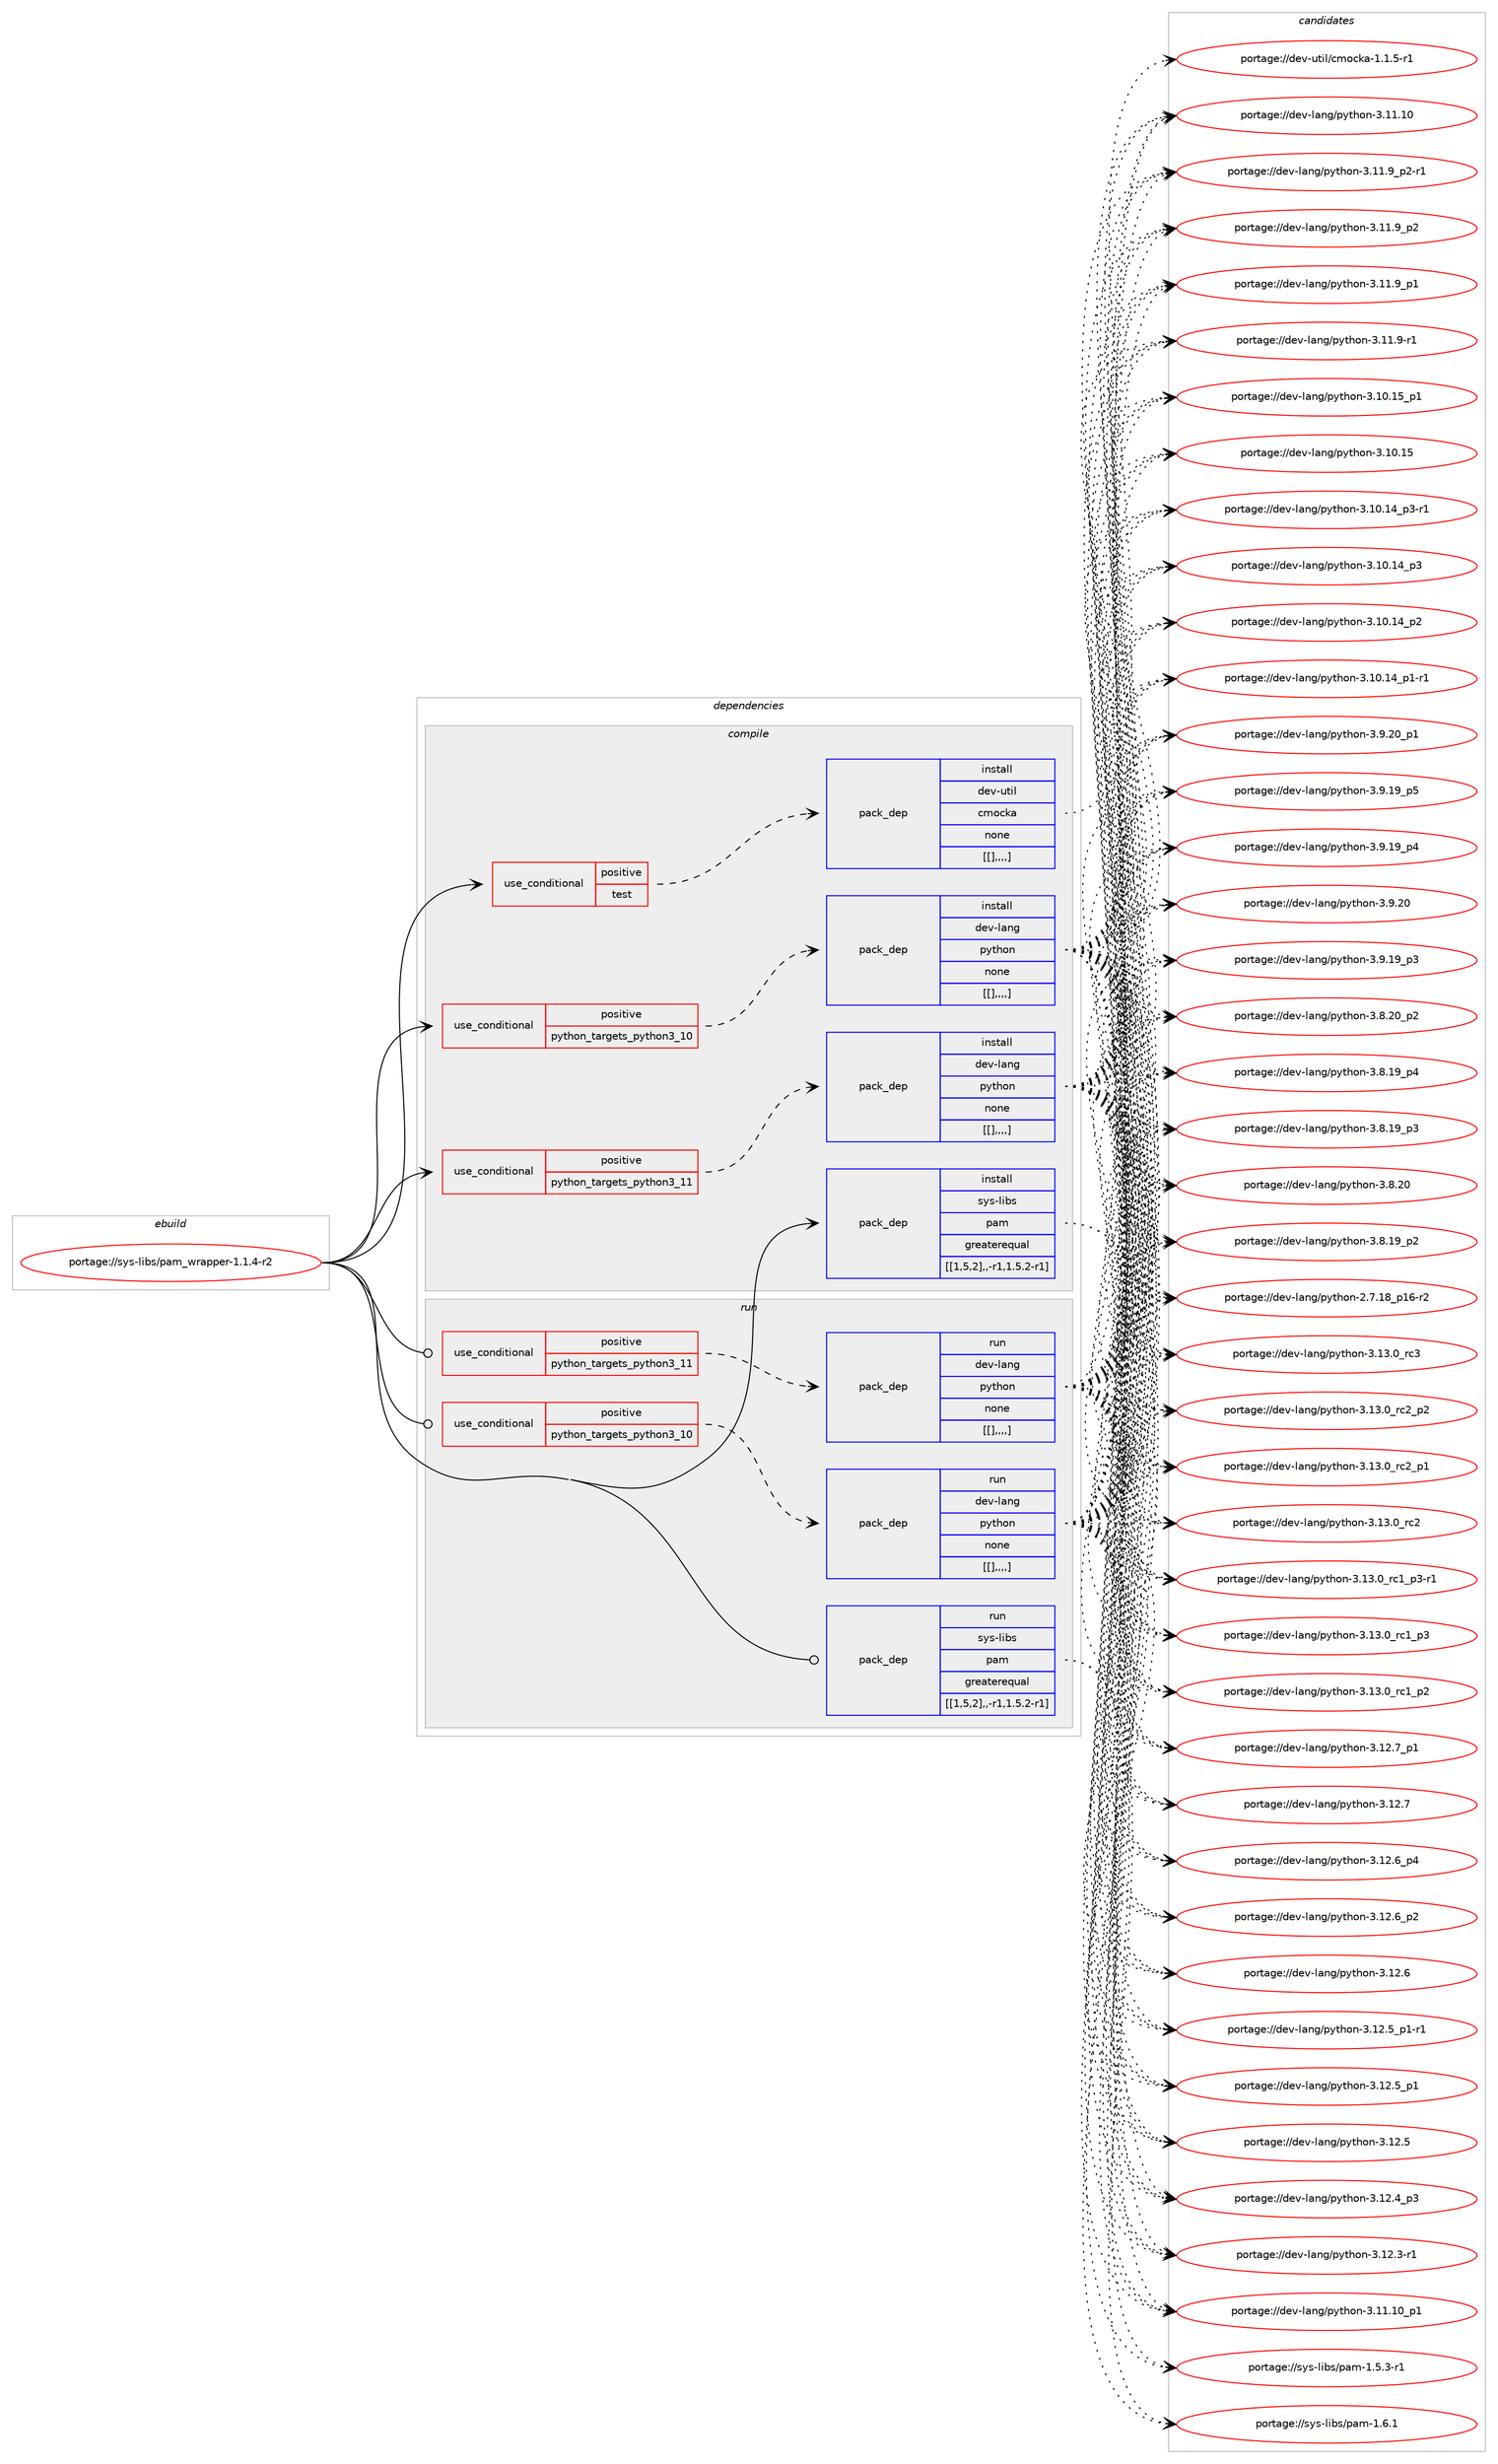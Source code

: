 digraph prolog {

# *************
# Graph options
# *************

newrank=true;
concentrate=true;
compound=true;
graph [rankdir=LR,fontname=Helvetica,fontsize=10,ranksep=1.5];#, ranksep=2.5, nodesep=0.2];
edge  [arrowhead=vee];
node  [fontname=Helvetica,fontsize=10];

# **********
# The ebuild
# **********

subgraph cluster_leftcol {
color=gray;
label=<<i>ebuild</i>>;
id [label="portage://sys-libs/pam_wrapper-1.1.4-r2", color=red, width=4, href="../sys-libs/pam_wrapper-1.1.4-r2.svg"];
}

# ****************
# The dependencies
# ****************

subgraph cluster_midcol {
color=gray;
label=<<i>dependencies</i>>;
subgraph cluster_compile {
fillcolor="#eeeeee";
style=filled;
label=<<i>compile</i>>;
subgraph cond4246 {
dependency12158 [label=<<TABLE BORDER="0" CELLBORDER="1" CELLSPACING="0" CELLPADDING="4"><TR><TD ROWSPAN="3" CELLPADDING="10">use_conditional</TD></TR><TR><TD>positive</TD></TR><TR><TD>python_targets_python3_10</TD></TR></TABLE>>, shape=none, color=red];
subgraph pack7875 {
dependency12159 [label=<<TABLE BORDER="0" CELLBORDER="1" CELLSPACING="0" CELLPADDING="4" WIDTH="220"><TR><TD ROWSPAN="6" CELLPADDING="30">pack_dep</TD></TR><TR><TD WIDTH="110">install</TD></TR><TR><TD>dev-lang</TD></TR><TR><TD>python</TD></TR><TR><TD>none</TD></TR><TR><TD>[[],,,,]</TD></TR></TABLE>>, shape=none, color=blue];
}
dependency12158:e -> dependency12159:w [weight=20,style="dashed",arrowhead="vee"];
}
id:e -> dependency12158:w [weight=20,style="solid",arrowhead="vee"];
subgraph cond4247 {
dependency12160 [label=<<TABLE BORDER="0" CELLBORDER="1" CELLSPACING="0" CELLPADDING="4"><TR><TD ROWSPAN="3" CELLPADDING="10">use_conditional</TD></TR><TR><TD>positive</TD></TR><TR><TD>python_targets_python3_11</TD></TR></TABLE>>, shape=none, color=red];
subgraph pack7876 {
dependency12161 [label=<<TABLE BORDER="0" CELLBORDER="1" CELLSPACING="0" CELLPADDING="4" WIDTH="220"><TR><TD ROWSPAN="6" CELLPADDING="30">pack_dep</TD></TR><TR><TD WIDTH="110">install</TD></TR><TR><TD>dev-lang</TD></TR><TR><TD>python</TD></TR><TR><TD>none</TD></TR><TR><TD>[[],,,,]</TD></TR></TABLE>>, shape=none, color=blue];
}
dependency12160:e -> dependency12161:w [weight=20,style="dashed",arrowhead="vee"];
}
id:e -> dependency12160:w [weight=20,style="solid",arrowhead="vee"];
subgraph cond4248 {
dependency12162 [label=<<TABLE BORDER="0" CELLBORDER="1" CELLSPACING="0" CELLPADDING="4"><TR><TD ROWSPAN="3" CELLPADDING="10">use_conditional</TD></TR><TR><TD>positive</TD></TR><TR><TD>test</TD></TR></TABLE>>, shape=none, color=red];
subgraph pack7877 {
dependency12163 [label=<<TABLE BORDER="0" CELLBORDER="1" CELLSPACING="0" CELLPADDING="4" WIDTH="220"><TR><TD ROWSPAN="6" CELLPADDING="30">pack_dep</TD></TR><TR><TD WIDTH="110">install</TD></TR><TR><TD>dev-util</TD></TR><TR><TD>cmocka</TD></TR><TR><TD>none</TD></TR><TR><TD>[[],,,,]</TD></TR></TABLE>>, shape=none, color=blue];
}
dependency12162:e -> dependency12163:w [weight=20,style="dashed",arrowhead="vee"];
}
id:e -> dependency12162:w [weight=20,style="solid",arrowhead="vee"];
subgraph pack7878 {
dependency12164 [label=<<TABLE BORDER="0" CELLBORDER="1" CELLSPACING="0" CELLPADDING="4" WIDTH="220"><TR><TD ROWSPAN="6" CELLPADDING="30">pack_dep</TD></TR><TR><TD WIDTH="110">install</TD></TR><TR><TD>sys-libs</TD></TR><TR><TD>pam</TD></TR><TR><TD>greaterequal</TD></TR><TR><TD>[[1,5,2],,-r1,1.5.2-r1]</TD></TR></TABLE>>, shape=none, color=blue];
}
id:e -> dependency12164:w [weight=20,style="solid",arrowhead="vee"];
}
subgraph cluster_compileandrun {
fillcolor="#eeeeee";
style=filled;
label=<<i>compile and run</i>>;
}
subgraph cluster_run {
fillcolor="#eeeeee";
style=filled;
label=<<i>run</i>>;
subgraph cond4249 {
dependency12165 [label=<<TABLE BORDER="0" CELLBORDER="1" CELLSPACING="0" CELLPADDING="4"><TR><TD ROWSPAN="3" CELLPADDING="10">use_conditional</TD></TR><TR><TD>positive</TD></TR><TR><TD>python_targets_python3_10</TD></TR></TABLE>>, shape=none, color=red];
subgraph pack7879 {
dependency12166 [label=<<TABLE BORDER="0" CELLBORDER="1" CELLSPACING="0" CELLPADDING="4" WIDTH="220"><TR><TD ROWSPAN="6" CELLPADDING="30">pack_dep</TD></TR><TR><TD WIDTH="110">run</TD></TR><TR><TD>dev-lang</TD></TR><TR><TD>python</TD></TR><TR><TD>none</TD></TR><TR><TD>[[],,,,]</TD></TR></TABLE>>, shape=none, color=blue];
}
dependency12165:e -> dependency12166:w [weight=20,style="dashed",arrowhead="vee"];
}
id:e -> dependency12165:w [weight=20,style="solid",arrowhead="odot"];
subgraph cond4250 {
dependency12167 [label=<<TABLE BORDER="0" CELLBORDER="1" CELLSPACING="0" CELLPADDING="4"><TR><TD ROWSPAN="3" CELLPADDING="10">use_conditional</TD></TR><TR><TD>positive</TD></TR><TR><TD>python_targets_python3_11</TD></TR></TABLE>>, shape=none, color=red];
subgraph pack7880 {
dependency12168 [label=<<TABLE BORDER="0" CELLBORDER="1" CELLSPACING="0" CELLPADDING="4" WIDTH="220"><TR><TD ROWSPAN="6" CELLPADDING="30">pack_dep</TD></TR><TR><TD WIDTH="110">run</TD></TR><TR><TD>dev-lang</TD></TR><TR><TD>python</TD></TR><TR><TD>none</TD></TR><TR><TD>[[],,,,]</TD></TR></TABLE>>, shape=none, color=blue];
}
dependency12167:e -> dependency12168:w [weight=20,style="dashed",arrowhead="vee"];
}
id:e -> dependency12167:w [weight=20,style="solid",arrowhead="odot"];
subgraph pack7881 {
dependency12169 [label=<<TABLE BORDER="0" CELLBORDER="1" CELLSPACING="0" CELLPADDING="4" WIDTH="220"><TR><TD ROWSPAN="6" CELLPADDING="30">pack_dep</TD></TR><TR><TD WIDTH="110">run</TD></TR><TR><TD>sys-libs</TD></TR><TR><TD>pam</TD></TR><TR><TD>greaterequal</TD></TR><TR><TD>[[1,5,2],,-r1,1.5.2-r1]</TD></TR></TABLE>>, shape=none, color=blue];
}
id:e -> dependency12169:w [weight=20,style="solid",arrowhead="odot"];
}
}

# **************
# The candidates
# **************

subgraph cluster_choices {
rank=same;
color=gray;
label=<<i>candidates</i>>;

subgraph choice7875 {
color=black;
nodesep=1;
choice10010111845108971101034711212111610411111045514649514648951149951 [label="portage://dev-lang/python-3.13.0_rc3", color=red, width=4,href="../dev-lang/python-3.13.0_rc3.svg"];
choice100101118451089711010347112121116104111110455146495146489511499509511250 [label="portage://dev-lang/python-3.13.0_rc2_p2", color=red, width=4,href="../dev-lang/python-3.13.0_rc2_p2.svg"];
choice100101118451089711010347112121116104111110455146495146489511499509511249 [label="portage://dev-lang/python-3.13.0_rc2_p1", color=red, width=4,href="../dev-lang/python-3.13.0_rc2_p1.svg"];
choice10010111845108971101034711212111610411111045514649514648951149950 [label="portage://dev-lang/python-3.13.0_rc2", color=red, width=4,href="../dev-lang/python-3.13.0_rc2.svg"];
choice1001011184510897110103471121211161041111104551464951464895114994995112514511449 [label="portage://dev-lang/python-3.13.0_rc1_p3-r1", color=red, width=4,href="../dev-lang/python-3.13.0_rc1_p3-r1.svg"];
choice100101118451089711010347112121116104111110455146495146489511499499511251 [label="portage://dev-lang/python-3.13.0_rc1_p3", color=red, width=4,href="../dev-lang/python-3.13.0_rc1_p3.svg"];
choice100101118451089711010347112121116104111110455146495146489511499499511250 [label="portage://dev-lang/python-3.13.0_rc1_p2", color=red, width=4,href="../dev-lang/python-3.13.0_rc1_p2.svg"];
choice100101118451089711010347112121116104111110455146495046559511249 [label="portage://dev-lang/python-3.12.7_p1", color=red, width=4,href="../dev-lang/python-3.12.7_p1.svg"];
choice10010111845108971101034711212111610411111045514649504655 [label="portage://dev-lang/python-3.12.7", color=red, width=4,href="../dev-lang/python-3.12.7.svg"];
choice100101118451089711010347112121116104111110455146495046549511252 [label="portage://dev-lang/python-3.12.6_p4", color=red, width=4,href="../dev-lang/python-3.12.6_p4.svg"];
choice100101118451089711010347112121116104111110455146495046549511250 [label="portage://dev-lang/python-3.12.6_p2", color=red, width=4,href="../dev-lang/python-3.12.6_p2.svg"];
choice10010111845108971101034711212111610411111045514649504654 [label="portage://dev-lang/python-3.12.6", color=red, width=4,href="../dev-lang/python-3.12.6.svg"];
choice1001011184510897110103471121211161041111104551464950465395112494511449 [label="portage://dev-lang/python-3.12.5_p1-r1", color=red, width=4,href="../dev-lang/python-3.12.5_p1-r1.svg"];
choice100101118451089711010347112121116104111110455146495046539511249 [label="portage://dev-lang/python-3.12.5_p1", color=red, width=4,href="../dev-lang/python-3.12.5_p1.svg"];
choice10010111845108971101034711212111610411111045514649504653 [label="portage://dev-lang/python-3.12.5", color=red, width=4,href="../dev-lang/python-3.12.5.svg"];
choice100101118451089711010347112121116104111110455146495046529511251 [label="portage://dev-lang/python-3.12.4_p3", color=red, width=4,href="../dev-lang/python-3.12.4_p3.svg"];
choice100101118451089711010347112121116104111110455146495046514511449 [label="portage://dev-lang/python-3.12.3-r1", color=red, width=4,href="../dev-lang/python-3.12.3-r1.svg"];
choice10010111845108971101034711212111610411111045514649494649489511249 [label="portage://dev-lang/python-3.11.10_p1", color=red, width=4,href="../dev-lang/python-3.11.10_p1.svg"];
choice1001011184510897110103471121211161041111104551464949464948 [label="portage://dev-lang/python-3.11.10", color=red, width=4,href="../dev-lang/python-3.11.10.svg"];
choice1001011184510897110103471121211161041111104551464949465795112504511449 [label="portage://dev-lang/python-3.11.9_p2-r1", color=red, width=4,href="../dev-lang/python-3.11.9_p2-r1.svg"];
choice100101118451089711010347112121116104111110455146494946579511250 [label="portage://dev-lang/python-3.11.9_p2", color=red, width=4,href="../dev-lang/python-3.11.9_p2.svg"];
choice100101118451089711010347112121116104111110455146494946579511249 [label="portage://dev-lang/python-3.11.9_p1", color=red, width=4,href="../dev-lang/python-3.11.9_p1.svg"];
choice100101118451089711010347112121116104111110455146494946574511449 [label="portage://dev-lang/python-3.11.9-r1", color=red, width=4,href="../dev-lang/python-3.11.9-r1.svg"];
choice10010111845108971101034711212111610411111045514649484649539511249 [label="portage://dev-lang/python-3.10.15_p1", color=red, width=4,href="../dev-lang/python-3.10.15_p1.svg"];
choice1001011184510897110103471121211161041111104551464948464953 [label="portage://dev-lang/python-3.10.15", color=red, width=4,href="../dev-lang/python-3.10.15.svg"];
choice100101118451089711010347112121116104111110455146494846495295112514511449 [label="portage://dev-lang/python-3.10.14_p3-r1", color=red, width=4,href="../dev-lang/python-3.10.14_p3-r1.svg"];
choice10010111845108971101034711212111610411111045514649484649529511251 [label="portage://dev-lang/python-3.10.14_p3", color=red, width=4,href="../dev-lang/python-3.10.14_p3.svg"];
choice10010111845108971101034711212111610411111045514649484649529511250 [label="portage://dev-lang/python-3.10.14_p2", color=red, width=4,href="../dev-lang/python-3.10.14_p2.svg"];
choice100101118451089711010347112121116104111110455146494846495295112494511449 [label="portage://dev-lang/python-3.10.14_p1-r1", color=red, width=4,href="../dev-lang/python-3.10.14_p1-r1.svg"];
choice100101118451089711010347112121116104111110455146574650489511249 [label="portage://dev-lang/python-3.9.20_p1", color=red, width=4,href="../dev-lang/python-3.9.20_p1.svg"];
choice10010111845108971101034711212111610411111045514657465048 [label="portage://dev-lang/python-3.9.20", color=red, width=4,href="../dev-lang/python-3.9.20.svg"];
choice100101118451089711010347112121116104111110455146574649579511253 [label="portage://dev-lang/python-3.9.19_p5", color=red, width=4,href="../dev-lang/python-3.9.19_p5.svg"];
choice100101118451089711010347112121116104111110455146574649579511252 [label="portage://dev-lang/python-3.9.19_p4", color=red, width=4,href="../dev-lang/python-3.9.19_p4.svg"];
choice100101118451089711010347112121116104111110455146574649579511251 [label="portage://dev-lang/python-3.9.19_p3", color=red, width=4,href="../dev-lang/python-3.9.19_p3.svg"];
choice100101118451089711010347112121116104111110455146564650489511250 [label="portage://dev-lang/python-3.8.20_p2", color=red, width=4,href="../dev-lang/python-3.8.20_p2.svg"];
choice10010111845108971101034711212111610411111045514656465048 [label="portage://dev-lang/python-3.8.20", color=red, width=4,href="../dev-lang/python-3.8.20.svg"];
choice100101118451089711010347112121116104111110455146564649579511252 [label="portage://dev-lang/python-3.8.19_p4", color=red, width=4,href="../dev-lang/python-3.8.19_p4.svg"];
choice100101118451089711010347112121116104111110455146564649579511251 [label="portage://dev-lang/python-3.8.19_p3", color=red, width=4,href="../dev-lang/python-3.8.19_p3.svg"];
choice100101118451089711010347112121116104111110455146564649579511250 [label="portage://dev-lang/python-3.8.19_p2", color=red, width=4,href="../dev-lang/python-3.8.19_p2.svg"];
choice100101118451089711010347112121116104111110455046554649569511249544511450 [label="portage://dev-lang/python-2.7.18_p16-r2", color=red, width=4,href="../dev-lang/python-2.7.18_p16-r2.svg"];
dependency12159:e -> choice10010111845108971101034711212111610411111045514649514648951149951:w [style=dotted,weight="100"];
dependency12159:e -> choice100101118451089711010347112121116104111110455146495146489511499509511250:w [style=dotted,weight="100"];
dependency12159:e -> choice100101118451089711010347112121116104111110455146495146489511499509511249:w [style=dotted,weight="100"];
dependency12159:e -> choice10010111845108971101034711212111610411111045514649514648951149950:w [style=dotted,weight="100"];
dependency12159:e -> choice1001011184510897110103471121211161041111104551464951464895114994995112514511449:w [style=dotted,weight="100"];
dependency12159:e -> choice100101118451089711010347112121116104111110455146495146489511499499511251:w [style=dotted,weight="100"];
dependency12159:e -> choice100101118451089711010347112121116104111110455146495146489511499499511250:w [style=dotted,weight="100"];
dependency12159:e -> choice100101118451089711010347112121116104111110455146495046559511249:w [style=dotted,weight="100"];
dependency12159:e -> choice10010111845108971101034711212111610411111045514649504655:w [style=dotted,weight="100"];
dependency12159:e -> choice100101118451089711010347112121116104111110455146495046549511252:w [style=dotted,weight="100"];
dependency12159:e -> choice100101118451089711010347112121116104111110455146495046549511250:w [style=dotted,weight="100"];
dependency12159:e -> choice10010111845108971101034711212111610411111045514649504654:w [style=dotted,weight="100"];
dependency12159:e -> choice1001011184510897110103471121211161041111104551464950465395112494511449:w [style=dotted,weight="100"];
dependency12159:e -> choice100101118451089711010347112121116104111110455146495046539511249:w [style=dotted,weight="100"];
dependency12159:e -> choice10010111845108971101034711212111610411111045514649504653:w [style=dotted,weight="100"];
dependency12159:e -> choice100101118451089711010347112121116104111110455146495046529511251:w [style=dotted,weight="100"];
dependency12159:e -> choice100101118451089711010347112121116104111110455146495046514511449:w [style=dotted,weight="100"];
dependency12159:e -> choice10010111845108971101034711212111610411111045514649494649489511249:w [style=dotted,weight="100"];
dependency12159:e -> choice1001011184510897110103471121211161041111104551464949464948:w [style=dotted,weight="100"];
dependency12159:e -> choice1001011184510897110103471121211161041111104551464949465795112504511449:w [style=dotted,weight="100"];
dependency12159:e -> choice100101118451089711010347112121116104111110455146494946579511250:w [style=dotted,weight="100"];
dependency12159:e -> choice100101118451089711010347112121116104111110455146494946579511249:w [style=dotted,weight="100"];
dependency12159:e -> choice100101118451089711010347112121116104111110455146494946574511449:w [style=dotted,weight="100"];
dependency12159:e -> choice10010111845108971101034711212111610411111045514649484649539511249:w [style=dotted,weight="100"];
dependency12159:e -> choice1001011184510897110103471121211161041111104551464948464953:w [style=dotted,weight="100"];
dependency12159:e -> choice100101118451089711010347112121116104111110455146494846495295112514511449:w [style=dotted,weight="100"];
dependency12159:e -> choice10010111845108971101034711212111610411111045514649484649529511251:w [style=dotted,weight="100"];
dependency12159:e -> choice10010111845108971101034711212111610411111045514649484649529511250:w [style=dotted,weight="100"];
dependency12159:e -> choice100101118451089711010347112121116104111110455146494846495295112494511449:w [style=dotted,weight="100"];
dependency12159:e -> choice100101118451089711010347112121116104111110455146574650489511249:w [style=dotted,weight="100"];
dependency12159:e -> choice10010111845108971101034711212111610411111045514657465048:w [style=dotted,weight="100"];
dependency12159:e -> choice100101118451089711010347112121116104111110455146574649579511253:w [style=dotted,weight="100"];
dependency12159:e -> choice100101118451089711010347112121116104111110455146574649579511252:w [style=dotted,weight="100"];
dependency12159:e -> choice100101118451089711010347112121116104111110455146574649579511251:w [style=dotted,weight="100"];
dependency12159:e -> choice100101118451089711010347112121116104111110455146564650489511250:w [style=dotted,weight="100"];
dependency12159:e -> choice10010111845108971101034711212111610411111045514656465048:w [style=dotted,weight="100"];
dependency12159:e -> choice100101118451089711010347112121116104111110455146564649579511252:w [style=dotted,weight="100"];
dependency12159:e -> choice100101118451089711010347112121116104111110455146564649579511251:w [style=dotted,weight="100"];
dependency12159:e -> choice100101118451089711010347112121116104111110455146564649579511250:w [style=dotted,weight="100"];
dependency12159:e -> choice100101118451089711010347112121116104111110455046554649569511249544511450:w [style=dotted,weight="100"];
}
subgraph choice7876 {
color=black;
nodesep=1;
choice10010111845108971101034711212111610411111045514649514648951149951 [label="portage://dev-lang/python-3.13.0_rc3", color=red, width=4,href="../dev-lang/python-3.13.0_rc3.svg"];
choice100101118451089711010347112121116104111110455146495146489511499509511250 [label="portage://dev-lang/python-3.13.0_rc2_p2", color=red, width=4,href="../dev-lang/python-3.13.0_rc2_p2.svg"];
choice100101118451089711010347112121116104111110455146495146489511499509511249 [label="portage://dev-lang/python-3.13.0_rc2_p1", color=red, width=4,href="../dev-lang/python-3.13.0_rc2_p1.svg"];
choice10010111845108971101034711212111610411111045514649514648951149950 [label="portage://dev-lang/python-3.13.0_rc2", color=red, width=4,href="../dev-lang/python-3.13.0_rc2.svg"];
choice1001011184510897110103471121211161041111104551464951464895114994995112514511449 [label="portage://dev-lang/python-3.13.0_rc1_p3-r1", color=red, width=4,href="../dev-lang/python-3.13.0_rc1_p3-r1.svg"];
choice100101118451089711010347112121116104111110455146495146489511499499511251 [label="portage://dev-lang/python-3.13.0_rc1_p3", color=red, width=4,href="../dev-lang/python-3.13.0_rc1_p3.svg"];
choice100101118451089711010347112121116104111110455146495146489511499499511250 [label="portage://dev-lang/python-3.13.0_rc1_p2", color=red, width=4,href="../dev-lang/python-3.13.0_rc1_p2.svg"];
choice100101118451089711010347112121116104111110455146495046559511249 [label="portage://dev-lang/python-3.12.7_p1", color=red, width=4,href="../dev-lang/python-3.12.7_p1.svg"];
choice10010111845108971101034711212111610411111045514649504655 [label="portage://dev-lang/python-3.12.7", color=red, width=4,href="../dev-lang/python-3.12.7.svg"];
choice100101118451089711010347112121116104111110455146495046549511252 [label="portage://dev-lang/python-3.12.6_p4", color=red, width=4,href="../dev-lang/python-3.12.6_p4.svg"];
choice100101118451089711010347112121116104111110455146495046549511250 [label="portage://dev-lang/python-3.12.6_p2", color=red, width=4,href="../dev-lang/python-3.12.6_p2.svg"];
choice10010111845108971101034711212111610411111045514649504654 [label="portage://dev-lang/python-3.12.6", color=red, width=4,href="../dev-lang/python-3.12.6.svg"];
choice1001011184510897110103471121211161041111104551464950465395112494511449 [label="portage://dev-lang/python-3.12.5_p1-r1", color=red, width=4,href="../dev-lang/python-3.12.5_p1-r1.svg"];
choice100101118451089711010347112121116104111110455146495046539511249 [label="portage://dev-lang/python-3.12.5_p1", color=red, width=4,href="../dev-lang/python-3.12.5_p1.svg"];
choice10010111845108971101034711212111610411111045514649504653 [label="portage://dev-lang/python-3.12.5", color=red, width=4,href="../dev-lang/python-3.12.5.svg"];
choice100101118451089711010347112121116104111110455146495046529511251 [label="portage://dev-lang/python-3.12.4_p3", color=red, width=4,href="../dev-lang/python-3.12.4_p3.svg"];
choice100101118451089711010347112121116104111110455146495046514511449 [label="portage://dev-lang/python-3.12.3-r1", color=red, width=4,href="../dev-lang/python-3.12.3-r1.svg"];
choice10010111845108971101034711212111610411111045514649494649489511249 [label="portage://dev-lang/python-3.11.10_p1", color=red, width=4,href="../dev-lang/python-3.11.10_p1.svg"];
choice1001011184510897110103471121211161041111104551464949464948 [label="portage://dev-lang/python-3.11.10", color=red, width=4,href="../dev-lang/python-3.11.10.svg"];
choice1001011184510897110103471121211161041111104551464949465795112504511449 [label="portage://dev-lang/python-3.11.9_p2-r1", color=red, width=4,href="../dev-lang/python-3.11.9_p2-r1.svg"];
choice100101118451089711010347112121116104111110455146494946579511250 [label="portage://dev-lang/python-3.11.9_p2", color=red, width=4,href="../dev-lang/python-3.11.9_p2.svg"];
choice100101118451089711010347112121116104111110455146494946579511249 [label="portage://dev-lang/python-3.11.9_p1", color=red, width=4,href="../dev-lang/python-3.11.9_p1.svg"];
choice100101118451089711010347112121116104111110455146494946574511449 [label="portage://dev-lang/python-3.11.9-r1", color=red, width=4,href="../dev-lang/python-3.11.9-r1.svg"];
choice10010111845108971101034711212111610411111045514649484649539511249 [label="portage://dev-lang/python-3.10.15_p1", color=red, width=4,href="../dev-lang/python-3.10.15_p1.svg"];
choice1001011184510897110103471121211161041111104551464948464953 [label="portage://dev-lang/python-3.10.15", color=red, width=4,href="../dev-lang/python-3.10.15.svg"];
choice100101118451089711010347112121116104111110455146494846495295112514511449 [label="portage://dev-lang/python-3.10.14_p3-r1", color=red, width=4,href="../dev-lang/python-3.10.14_p3-r1.svg"];
choice10010111845108971101034711212111610411111045514649484649529511251 [label="portage://dev-lang/python-3.10.14_p3", color=red, width=4,href="../dev-lang/python-3.10.14_p3.svg"];
choice10010111845108971101034711212111610411111045514649484649529511250 [label="portage://dev-lang/python-3.10.14_p2", color=red, width=4,href="../dev-lang/python-3.10.14_p2.svg"];
choice100101118451089711010347112121116104111110455146494846495295112494511449 [label="portage://dev-lang/python-3.10.14_p1-r1", color=red, width=4,href="../dev-lang/python-3.10.14_p1-r1.svg"];
choice100101118451089711010347112121116104111110455146574650489511249 [label="portage://dev-lang/python-3.9.20_p1", color=red, width=4,href="../dev-lang/python-3.9.20_p1.svg"];
choice10010111845108971101034711212111610411111045514657465048 [label="portage://dev-lang/python-3.9.20", color=red, width=4,href="../dev-lang/python-3.9.20.svg"];
choice100101118451089711010347112121116104111110455146574649579511253 [label="portage://dev-lang/python-3.9.19_p5", color=red, width=4,href="../dev-lang/python-3.9.19_p5.svg"];
choice100101118451089711010347112121116104111110455146574649579511252 [label="portage://dev-lang/python-3.9.19_p4", color=red, width=4,href="../dev-lang/python-3.9.19_p4.svg"];
choice100101118451089711010347112121116104111110455146574649579511251 [label="portage://dev-lang/python-3.9.19_p3", color=red, width=4,href="../dev-lang/python-3.9.19_p3.svg"];
choice100101118451089711010347112121116104111110455146564650489511250 [label="portage://dev-lang/python-3.8.20_p2", color=red, width=4,href="../dev-lang/python-3.8.20_p2.svg"];
choice10010111845108971101034711212111610411111045514656465048 [label="portage://dev-lang/python-3.8.20", color=red, width=4,href="../dev-lang/python-3.8.20.svg"];
choice100101118451089711010347112121116104111110455146564649579511252 [label="portage://dev-lang/python-3.8.19_p4", color=red, width=4,href="../dev-lang/python-3.8.19_p4.svg"];
choice100101118451089711010347112121116104111110455146564649579511251 [label="portage://dev-lang/python-3.8.19_p3", color=red, width=4,href="../dev-lang/python-3.8.19_p3.svg"];
choice100101118451089711010347112121116104111110455146564649579511250 [label="portage://dev-lang/python-3.8.19_p2", color=red, width=4,href="../dev-lang/python-3.8.19_p2.svg"];
choice100101118451089711010347112121116104111110455046554649569511249544511450 [label="portage://dev-lang/python-2.7.18_p16-r2", color=red, width=4,href="../dev-lang/python-2.7.18_p16-r2.svg"];
dependency12161:e -> choice10010111845108971101034711212111610411111045514649514648951149951:w [style=dotted,weight="100"];
dependency12161:e -> choice100101118451089711010347112121116104111110455146495146489511499509511250:w [style=dotted,weight="100"];
dependency12161:e -> choice100101118451089711010347112121116104111110455146495146489511499509511249:w [style=dotted,weight="100"];
dependency12161:e -> choice10010111845108971101034711212111610411111045514649514648951149950:w [style=dotted,weight="100"];
dependency12161:e -> choice1001011184510897110103471121211161041111104551464951464895114994995112514511449:w [style=dotted,weight="100"];
dependency12161:e -> choice100101118451089711010347112121116104111110455146495146489511499499511251:w [style=dotted,weight="100"];
dependency12161:e -> choice100101118451089711010347112121116104111110455146495146489511499499511250:w [style=dotted,weight="100"];
dependency12161:e -> choice100101118451089711010347112121116104111110455146495046559511249:w [style=dotted,weight="100"];
dependency12161:e -> choice10010111845108971101034711212111610411111045514649504655:w [style=dotted,weight="100"];
dependency12161:e -> choice100101118451089711010347112121116104111110455146495046549511252:w [style=dotted,weight="100"];
dependency12161:e -> choice100101118451089711010347112121116104111110455146495046549511250:w [style=dotted,weight="100"];
dependency12161:e -> choice10010111845108971101034711212111610411111045514649504654:w [style=dotted,weight="100"];
dependency12161:e -> choice1001011184510897110103471121211161041111104551464950465395112494511449:w [style=dotted,weight="100"];
dependency12161:e -> choice100101118451089711010347112121116104111110455146495046539511249:w [style=dotted,weight="100"];
dependency12161:e -> choice10010111845108971101034711212111610411111045514649504653:w [style=dotted,weight="100"];
dependency12161:e -> choice100101118451089711010347112121116104111110455146495046529511251:w [style=dotted,weight="100"];
dependency12161:e -> choice100101118451089711010347112121116104111110455146495046514511449:w [style=dotted,weight="100"];
dependency12161:e -> choice10010111845108971101034711212111610411111045514649494649489511249:w [style=dotted,weight="100"];
dependency12161:e -> choice1001011184510897110103471121211161041111104551464949464948:w [style=dotted,weight="100"];
dependency12161:e -> choice1001011184510897110103471121211161041111104551464949465795112504511449:w [style=dotted,weight="100"];
dependency12161:e -> choice100101118451089711010347112121116104111110455146494946579511250:w [style=dotted,weight="100"];
dependency12161:e -> choice100101118451089711010347112121116104111110455146494946579511249:w [style=dotted,weight="100"];
dependency12161:e -> choice100101118451089711010347112121116104111110455146494946574511449:w [style=dotted,weight="100"];
dependency12161:e -> choice10010111845108971101034711212111610411111045514649484649539511249:w [style=dotted,weight="100"];
dependency12161:e -> choice1001011184510897110103471121211161041111104551464948464953:w [style=dotted,weight="100"];
dependency12161:e -> choice100101118451089711010347112121116104111110455146494846495295112514511449:w [style=dotted,weight="100"];
dependency12161:e -> choice10010111845108971101034711212111610411111045514649484649529511251:w [style=dotted,weight="100"];
dependency12161:e -> choice10010111845108971101034711212111610411111045514649484649529511250:w [style=dotted,weight="100"];
dependency12161:e -> choice100101118451089711010347112121116104111110455146494846495295112494511449:w [style=dotted,weight="100"];
dependency12161:e -> choice100101118451089711010347112121116104111110455146574650489511249:w [style=dotted,weight="100"];
dependency12161:e -> choice10010111845108971101034711212111610411111045514657465048:w [style=dotted,weight="100"];
dependency12161:e -> choice100101118451089711010347112121116104111110455146574649579511253:w [style=dotted,weight="100"];
dependency12161:e -> choice100101118451089711010347112121116104111110455146574649579511252:w [style=dotted,weight="100"];
dependency12161:e -> choice100101118451089711010347112121116104111110455146574649579511251:w [style=dotted,weight="100"];
dependency12161:e -> choice100101118451089711010347112121116104111110455146564650489511250:w [style=dotted,weight="100"];
dependency12161:e -> choice10010111845108971101034711212111610411111045514656465048:w [style=dotted,weight="100"];
dependency12161:e -> choice100101118451089711010347112121116104111110455146564649579511252:w [style=dotted,weight="100"];
dependency12161:e -> choice100101118451089711010347112121116104111110455146564649579511251:w [style=dotted,weight="100"];
dependency12161:e -> choice100101118451089711010347112121116104111110455146564649579511250:w [style=dotted,weight="100"];
dependency12161:e -> choice100101118451089711010347112121116104111110455046554649569511249544511450:w [style=dotted,weight="100"];
}
subgraph choice7877 {
color=black;
nodesep=1;
choice10010111845117116105108479910911199107974549464946534511449 [label="portage://dev-util/cmocka-1.1.5-r1", color=red, width=4,href="../dev-util/cmocka-1.1.5-r1.svg"];
dependency12163:e -> choice10010111845117116105108479910911199107974549464946534511449:w [style=dotted,weight="100"];
}
subgraph choice7878 {
color=black;
nodesep=1;
choice11512111545108105981154711297109454946544649 [label="portage://sys-libs/pam-1.6.1", color=red, width=4,href="../sys-libs/pam-1.6.1.svg"];
choice115121115451081059811547112971094549465346514511449 [label="portage://sys-libs/pam-1.5.3-r1", color=red, width=4,href="../sys-libs/pam-1.5.3-r1.svg"];
dependency12164:e -> choice11512111545108105981154711297109454946544649:w [style=dotted,weight="100"];
dependency12164:e -> choice115121115451081059811547112971094549465346514511449:w [style=dotted,weight="100"];
}
subgraph choice7879 {
color=black;
nodesep=1;
choice10010111845108971101034711212111610411111045514649514648951149951 [label="portage://dev-lang/python-3.13.0_rc3", color=red, width=4,href="../dev-lang/python-3.13.0_rc3.svg"];
choice100101118451089711010347112121116104111110455146495146489511499509511250 [label="portage://dev-lang/python-3.13.0_rc2_p2", color=red, width=4,href="../dev-lang/python-3.13.0_rc2_p2.svg"];
choice100101118451089711010347112121116104111110455146495146489511499509511249 [label="portage://dev-lang/python-3.13.0_rc2_p1", color=red, width=4,href="../dev-lang/python-3.13.0_rc2_p1.svg"];
choice10010111845108971101034711212111610411111045514649514648951149950 [label="portage://dev-lang/python-3.13.0_rc2", color=red, width=4,href="../dev-lang/python-3.13.0_rc2.svg"];
choice1001011184510897110103471121211161041111104551464951464895114994995112514511449 [label="portage://dev-lang/python-3.13.0_rc1_p3-r1", color=red, width=4,href="../dev-lang/python-3.13.0_rc1_p3-r1.svg"];
choice100101118451089711010347112121116104111110455146495146489511499499511251 [label="portage://dev-lang/python-3.13.0_rc1_p3", color=red, width=4,href="../dev-lang/python-3.13.0_rc1_p3.svg"];
choice100101118451089711010347112121116104111110455146495146489511499499511250 [label="portage://dev-lang/python-3.13.0_rc1_p2", color=red, width=4,href="../dev-lang/python-3.13.0_rc1_p2.svg"];
choice100101118451089711010347112121116104111110455146495046559511249 [label="portage://dev-lang/python-3.12.7_p1", color=red, width=4,href="../dev-lang/python-3.12.7_p1.svg"];
choice10010111845108971101034711212111610411111045514649504655 [label="portage://dev-lang/python-3.12.7", color=red, width=4,href="../dev-lang/python-3.12.7.svg"];
choice100101118451089711010347112121116104111110455146495046549511252 [label="portage://dev-lang/python-3.12.6_p4", color=red, width=4,href="../dev-lang/python-3.12.6_p4.svg"];
choice100101118451089711010347112121116104111110455146495046549511250 [label="portage://dev-lang/python-3.12.6_p2", color=red, width=4,href="../dev-lang/python-3.12.6_p2.svg"];
choice10010111845108971101034711212111610411111045514649504654 [label="portage://dev-lang/python-3.12.6", color=red, width=4,href="../dev-lang/python-3.12.6.svg"];
choice1001011184510897110103471121211161041111104551464950465395112494511449 [label="portage://dev-lang/python-3.12.5_p1-r1", color=red, width=4,href="../dev-lang/python-3.12.5_p1-r1.svg"];
choice100101118451089711010347112121116104111110455146495046539511249 [label="portage://dev-lang/python-3.12.5_p1", color=red, width=4,href="../dev-lang/python-3.12.5_p1.svg"];
choice10010111845108971101034711212111610411111045514649504653 [label="portage://dev-lang/python-3.12.5", color=red, width=4,href="../dev-lang/python-3.12.5.svg"];
choice100101118451089711010347112121116104111110455146495046529511251 [label="portage://dev-lang/python-3.12.4_p3", color=red, width=4,href="../dev-lang/python-3.12.4_p3.svg"];
choice100101118451089711010347112121116104111110455146495046514511449 [label="portage://dev-lang/python-3.12.3-r1", color=red, width=4,href="../dev-lang/python-3.12.3-r1.svg"];
choice10010111845108971101034711212111610411111045514649494649489511249 [label="portage://dev-lang/python-3.11.10_p1", color=red, width=4,href="../dev-lang/python-3.11.10_p1.svg"];
choice1001011184510897110103471121211161041111104551464949464948 [label="portage://dev-lang/python-3.11.10", color=red, width=4,href="../dev-lang/python-3.11.10.svg"];
choice1001011184510897110103471121211161041111104551464949465795112504511449 [label="portage://dev-lang/python-3.11.9_p2-r1", color=red, width=4,href="../dev-lang/python-3.11.9_p2-r1.svg"];
choice100101118451089711010347112121116104111110455146494946579511250 [label="portage://dev-lang/python-3.11.9_p2", color=red, width=4,href="../dev-lang/python-3.11.9_p2.svg"];
choice100101118451089711010347112121116104111110455146494946579511249 [label="portage://dev-lang/python-3.11.9_p1", color=red, width=4,href="../dev-lang/python-3.11.9_p1.svg"];
choice100101118451089711010347112121116104111110455146494946574511449 [label="portage://dev-lang/python-3.11.9-r1", color=red, width=4,href="../dev-lang/python-3.11.9-r1.svg"];
choice10010111845108971101034711212111610411111045514649484649539511249 [label="portage://dev-lang/python-3.10.15_p1", color=red, width=4,href="../dev-lang/python-3.10.15_p1.svg"];
choice1001011184510897110103471121211161041111104551464948464953 [label="portage://dev-lang/python-3.10.15", color=red, width=4,href="../dev-lang/python-3.10.15.svg"];
choice100101118451089711010347112121116104111110455146494846495295112514511449 [label="portage://dev-lang/python-3.10.14_p3-r1", color=red, width=4,href="../dev-lang/python-3.10.14_p3-r1.svg"];
choice10010111845108971101034711212111610411111045514649484649529511251 [label="portage://dev-lang/python-3.10.14_p3", color=red, width=4,href="../dev-lang/python-3.10.14_p3.svg"];
choice10010111845108971101034711212111610411111045514649484649529511250 [label="portage://dev-lang/python-3.10.14_p2", color=red, width=4,href="../dev-lang/python-3.10.14_p2.svg"];
choice100101118451089711010347112121116104111110455146494846495295112494511449 [label="portage://dev-lang/python-3.10.14_p1-r1", color=red, width=4,href="../dev-lang/python-3.10.14_p1-r1.svg"];
choice100101118451089711010347112121116104111110455146574650489511249 [label="portage://dev-lang/python-3.9.20_p1", color=red, width=4,href="../dev-lang/python-3.9.20_p1.svg"];
choice10010111845108971101034711212111610411111045514657465048 [label="portage://dev-lang/python-3.9.20", color=red, width=4,href="../dev-lang/python-3.9.20.svg"];
choice100101118451089711010347112121116104111110455146574649579511253 [label="portage://dev-lang/python-3.9.19_p5", color=red, width=4,href="../dev-lang/python-3.9.19_p5.svg"];
choice100101118451089711010347112121116104111110455146574649579511252 [label="portage://dev-lang/python-3.9.19_p4", color=red, width=4,href="../dev-lang/python-3.9.19_p4.svg"];
choice100101118451089711010347112121116104111110455146574649579511251 [label="portage://dev-lang/python-3.9.19_p3", color=red, width=4,href="../dev-lang/python-3.9.19_p3.svg"];
choice100101118451089711010347112121116104111110455146564650489511250 [label="portage://dev-lang/python-3.8.20_p2", color=red, width=4,href="../dev-lang/python-3.8.20_p2.svg"];
choice10010111845108971101034711212111610411111045514656465048 [label="portage://dev-lang/python-3.8.20", color=red, width=4,href="../dev-lang/python-3.8.20.svg"];
choice100101118451089711010347112121116104111110455146564649579511252 [label="portage://dev-lang/python-3.8.19_p4", color=red, width=4,href="../dev-lang/python-3.8.19_p4.svg"];
choice100101118451089711010347112121116104111110455146564649579511251 [label="portage://dev-lang/python-3.8.19_p3", color=red, width=4,href="../dev-lang/python-3.8.19_p3.svg"];
choice100101118451089711010347112121116104111110455146564649579511250 [label="portage://dev-lang/python-3.8.19_p2", color=red, width=4,href="../dev-lang/python-3.8.19_p2.svg"];
choice100101118451089711010347112121116104111110455046554649569511249544511450 [label="portage://dev-lang/python-2.7.18_p16-r2", color=red, width=4,href="../dev-lang/python-2.7.18_p16-r2.svg"];
dependency12166:e -> choice10010111845108971101034711212111610411111045514649514648951149951:w [style=dotted,weight="100"];
dependency12166:e -> choice100101118451089711010347112121116104111110455146495146489511499509511250:w [style=dotted,weight="100"];
dependency12166:e -> choice100101118451089711010347112121116104111110455146495146489511499509511249:w [style=dotted,weight="100"];
dependency12166:e -> choice10010111845108971101034711212111610411111045514649514648951149950:w [style=dotted,weight="100"];
dependency12166:e -> choice1001011184510897110103471121211161041111104551464951464895114994995112514511449:w [style=dotted,weight="100"];
dependency12166:e -> choice100101118451089711010347112121116104111110455146495146489511499499511251:w [style=dotted,weight="100"];
dependency12166:e -> choice100101118451089711010347112121116104111110455146495146489511499499511250:w [style=dotted,weight="100"];
dependency12166:e -> choice100101118451089711010347112121116104111110455146495046559511249:w [style=dotted,weight="100"];
dependency12166:e -> choice10010111845108971101034711212111610411111045514649504655:w [style=dotted,weight="100"];
dependency12166:e -> choice100101118451089711010347112121116104111110455146495046549511252:w [style=dotted,weight="100"];
dependency12166:e -> choice100101118451089711010347112121116104111110455146495046549511250:w [style=dotted,weight="100"];
dependency12166:e -> choice10010111845108971101034711212111610411111045514649504654:w [style=dotted,weight="100"];
dependency12166:e -> choice1001011184510897110103471121211161041111104551464950465395112494511449:w [style=dotted,weight="100"];
dependency12166:e -> choice100101118451089711010347112121116104111110455146495046539511249:w [style=dotted,weight="100"];
dependency12166:e -> choice10010111845108971101034711212111610411111045514649504653:w [style=dotted,weight="100"];
dependency12166:e -> choice100101118451089711010347112121116104111110455146495046529511251:w [style=dotted,weight="100"];
dependency12166:e -> choice100101118451089711010347112121116104111110455146495046514511449:w [style=dotted,weight="100"];
dependency12166:e -> choice10010111845108971101034711212111610411111045514649494649489511249:w [style=dotted,weight="100"];
dependency12166:e -> choice1001011184510897110103471121211161041111104551464949464948:w [style=dotted,weight="100"];
dependency12166:e -> choice1001011184510897110103471121211161041111104551464949465795112504511449:w [style=dotted,weight="100"];
dependency12166:e -> choice100101118451089711010347112121116104111110455146494946579511250:w [style=dotted,weight="100"];
dependency12166:e -> choice100101118451089711010347112121116104111110455146494946579511249:w [style=dotted,weight="100"];
dependency12166:e -> choice100101118451089711010347112121116104111110455146494946574511449:w [style=dotted,weight="100"];
dependency12166:e -> choice10010111845108971101034711212111610411111045514649484649539511249:w [style=dotted,weight="100"];
dependency12166:e -> choice1001011184510897110103471121211161041111104551464948464953:w [style=dotted,weight="100"];
dependency12166:e -> choice100101118451089711010347112121116104111110455146494846495295112514511449:w [style=dotted,weight="100"];
dependency12166:e -> choice10010111845108971101034711212111610411111045514649484649529511251:w [style=dotted,weight="100"];
dependency12166:e -> choice10010111845108971101034711212111610411111045514649484649529511250:w [style=dotted,weight="100"];
dependency12166:e -> choice100101118451089711010347112121116104111110455146494846495295112494511449:w [style=dotted,weight="100"];
dependency12166:e -> choice100101118451089711010347112121116104111110455146574650489511249:w [style=dotted,weight="100"];
dependency12166:e -> choice10010111845108971101034711212111610411111045514657465048:w [style=dotted,weight="100"];
dependency12166:e -> choice100101118451089711010347112121116104111110455146574649579511253:w [style=dotted,weight="100"];
dependency12166:e -> choice100101118451089711010347112121116104111110455146574649579511252:w [style=dotted,weight="100"];
dependency12166:e -> choice100101118451089711010347112121116104111110455146574649579511251:w [style=dotted,weight="100"];
dependency12166:e -> choice100101118451089711010347112121116104111110455146564650489511250:w [style=dotted,weight="100"];
dependency12166:e -> choice10010111845108971101034711212111610411111045514656465048:w [style=dotted,weight="100"];
dependency12166:e -> choice100101118451089711010347112121116104111110455146564649579511252:w [style=dotted,weight="100"];
dependency12166:e -> choice100101118451089711010347112121116104111110455146564649579511251:w [style=dotted,weight="100"];
dependency12166:e -> choice100101118451089711010347112121116104111110455146564649579511250:w [style=dotted,weight="100"];
dependency12166:e -> choice100101118451089711010347112121116104111110455046554649569511249544511450:w [style=dotted,weight="100"];
}
subgraph choice7880 {
color=black;
nodesep=1;
choice10010111845108971101034711212111610411111045514649514648951149951 [label="portage://dev-lang/python-3.13.0_rc3", color=red, width=4,href="../dev-lang/python-3.13.0_rc3.svg"];
choice100101118451089711010347112121116104111110455146495146489511499509511250 [label="portage://dev-lang/python-3.13.0_rc2_p2", color=red, width=4,href="../dev-lang/python-3.13.0_rc2_p2.svg"];
choice100101118451089711010347112121116104111110455146495146489511499509511249 [label="portage://dev-lang/python-3.13.0_rc2_p1", color=red, width=4,href="../dev-lang/python-3.13.0_rc2_p1.svg"];
choice10010111845108971101034711212111610411111045514649514648951149950 [label="portage://dev-lang/python-3.13.0_rc2", color=red, width=4,href="../dev-lang/python-3.13.0_rc2.svg"];
choice1001011184510897110103471121211161041111104551464951464895114994995112514511449 [label="portage://dev-lang/python-3.13.0_rc1_p3-r1", color=red, width=4,href="../dev-lang/python-3.13.0_rc1_p3-r1.svg"];
choice100101118451089711010347112121116104111110455146495146489511499499511251 [label="portage://dev-lang/python-3.13.0_rc1_p3", color=red, width=4,href="../dev-lang/python-3.13.0_rc1_p3.svg"];
choice100101118451089711010347112121116104111110455146495146489511499499511250 [label="portage://dev-lang/python-3.13.0_rc1_p2", color=red, width=4,href="../dev-lang/python-3.13.0_rc1_p2.svg"];
choice100101118451089711010347112121116104111110455146495046559511249 [label="portage://dev-lang/python-3.12.7_p1", color=red, width=4,href="../dev-lang/python-3.12.7_p1.svg"];
choice10010111845108971101034711212111610411111045514649504655 [label="portage://dev-lang/python-3.12.7", color=red, width=4,href="../dev-lang/python-3.12.7.svg"];
choice100101118451089711010347112121116104111110455146495046549511252 [label="portage://dev-lang/python-3.12.6_p4", color=red, width=4,href="../dev-lang/python-3.12.6_p4.svg"];
choice100101118451089711010347112121116104111110455146495046549511250 [label="portage://dev-lang/python-3.12.6_p2", color=red, width=4,href="../dev-lang/python-3.12.6_p2.svg"];
choice10010111845108971101034711212111610411111045514649504654 [label="portage://dev-lang/python-3.12.6", color=red, width=4,href="../dev-lang/python-3.12.6.svg"];
choice1001011184510897110103471121211161041111104551464950465395112494511449 [label="portage://dev-lang/python-3.12.5_p1-r1", color=red, width=4,href="../dev-lang/python-3.12.5_p1-r1.svg"];
choice100101118451089711010347112121116104111110455146495046539511249 [label="portage://dev-lang/python-3.12.5_p1", color=red, width=4,href="../dev-lang/python-3.12.5_p1.svg"];
choice10010111845108971101034711212111610411111045514649504653 [label="portage://dev-lang/python-3.12.5", color=red, width=4,href="../dev-lang/python-3.12.5.svg"];
choice100101118451089711010347112121116104111110455146495046529511251 [label="portage://dev-lang/python-3.12.4_p3", color=red, width=4,href="../dev-lang/python-3.12.4_p3.svg"];
choice100101118451089711010347112121116104111110455146495046514511449 [label="portage://dev-lang/python-3.12.3-r1", color=red, width=4,href="../dev-lang/python-3.12.3-r1.svg"];
choice10010111845108971101034711212111610411111045514649494649489511249 [label="portage://dev-lang/python-3.11.10_p1", color=red, width=4,href="../dev-lang/python-3.11.10_p1.svg"];
choice1001011184510897110103471121211161041111104551464949464948 [label="portage://dev-lang/python-3.11.10", color=red, width=4,href="../dev-lang/python-3.11.10.svg"];
choice1001011184510897110103471121211161041111104551464949465795112504511449 [label="portage://dev-lang/python-3.11.9_p2-r1", color=red, width=4,href="../dev-lang/python-3.11.9_p2-r1.svg"];
choice100101118451089711010347112121116104111110455146494946579511250 [label="portage://dev-lang/python-3.11.9_p2", color=red, width=4,href="../dev-lang/python-3.11.9_p2.svg"];
choice100101118451089711010347112121116104111110455146494946579511249 [label="portage://dev-lang/python-3.11.9_p1", color=red, width=4,href="../dev-lang/python-3.11.9_p1.svg"];
choice100101118451089711010347112121116104111110455146494946574511449 [label="portage://dev-lang/python-3.11.9-r1", color=red, width=4,href="../dev-lang/python-3.11.9-r1.svg"];
choice10010111845108971101034711212111610411111045514649484649539511249 [label="portage://dev-lang/python-3.10.15_p1", color=red, width=4,href="../dev-lang/python-3.10.15_p1.svg"];
choice1001011184510897110103471121211161041111104551464948464953 [label="portage://dev-lang/python-3.10.15", color=red, width=4,href="../dev-lang/python-3.10.15.svg"];
choice100101118451089711010347112121116104111110455146494846495295112514511449 [label="portage://dev-lang/python-3.10.14_p3-r1", color=red, width=4,href="../dev-lang/python-3.10.14_p3-r1.svg"];
choice10010111845108971101034711212111610411111045514649484649529511251 [label="portage://dev-lang/python-3.10.14_p3", color=red, width=4,href="../dev-lang/python-3.10.14_p3.svg"];
choice10010111845108971101034711212111610411111045514649484649529511250 [label="portage://dev-lang/python-3.10.14_p2", color=red, width=4,href="../dev-lang/python-3.10.14_p2.svg"];
choice100101118451089711010347112121116104111110455146494846495295112494511449 [label="portage://dev-lang/python-3.10.14_p1-r1", color=red, width=4,href="../dev-lang/python-3.10.14_p1-r1.svg"];
choice100101118451089711010347112121116104111110455146574650489511249 [label="portage://dev-lang/python-3.9.20_p1", color=red, width=4,href="../dev-lang/python-3.9.20_p1.svg"];
choice10010111845108971101034711212111610411111045514657465048 [label="portage://dev-lang/python-3.9.20", color=red, width=4,href="../dev-lang/python-3.9.20.svg"];
choice100101118451089711010347112121116104111110455146574649579511253 [label="portage://dev-lang/python-3.9.19_p5", color=red, width=4,href="../dev-lang/python-3.9.19_p5.svg"];
choice100101118451089711010347112121116104111110455146574649579511252 [label="portage://dev-lang/python-3.9.19_p4", color=red, width=4,href="../dev-lang/python-3.9.19_p4.svg"];
choice100101118451089711010347112121116104111110455146574649579511251 [label="portage://dev-lang/python-3.9.19_p3", color=red, width=4,href="../dev-lang/python-3.9.19_p3.svg"];
choice100101118451089711010347112121116104111110455146564650489511250 [label="portage://dev-lang/python-3.8.20_p2", color=red, width=4,href="../dev-lang/python-3.8.20_p2.svg"];
choice10010111845108971101034711212111610411111045514656465048 [label="portage://dev-lang/python-3.8.20", color=red, width=4,href="../dev-lang/python-3.8.20.svg"];
choice100101118451089711010347112121116104111110455146564649579511252 [label="portage://dev-lang/python-3.8.19_p4", color=red, width=4,href="../dev-lang/python-3.8.19_p4.svg"];
choice100101118451089711010347112121116104111110455146564649579511251 [label="portage://dev-lang/python-3.8.19_p3", color=red, width=4,href="../dev-lang/python-3.8.19_p3.svg"];
choice100101118451089711010347112121116104111110455146564649579511250 [label="portage://dev-lang/python-3.8.19_p2", color=red, width=4,href="../dev-lang/python-3.8.19_p2.svg"];
choice100101118451089711010347112121116104111110455046554649569511249544511450 [label="portage://dev-lang/python-2.7.18_p16-r2", color=red, width=4,href="../dev-lang/python-2.7.18_p16-r2.svg"];
dependency12168:e -> choice10010111845108971101034711212111610411111045514649514648951149951:w [style=dotted,weight="100"];
dependency12168:e -> choice100101118451089711010347112121116104111110455146495146489511499509511250:w [style=dotted,weight="100"];
dependency12168:e -> choice100101118451089711010347112121116104111110455146495146489511499509511249:w [style=dotted,weight="100"];
dependency12168:e -> choice10010111845108971101034711212111610411111045514649514648951149950:w [style=dotted,weight="100"];
dependency12168:e -> choice1001011184510897110103471121211161041111104551464951464895114994995112514511449:w [style=dotted,weight="100"];
dependency12168:e -> choice100101118451089711010347112121116104111110455146495146489511499499511251:w [style=dotted,weight="100"];
dependency12168:e -> choice100101118451089711010347112121116104111110455146495146489511499499511250:w [style=dotted,weight="100"];
dependency12168:e -> choice100101118451089711010347112121116104111110455146495046559511249:w [style=dotted,weight="100"];
dependency12168:e -> choice10010111845108971101034711212111610411111045514649504655:w [style=dotted,weight="100"];
dependency12168:e -> choice100101118451089711010347112121116104111110455146495046549511252:w [style=dotted,weight="100"];
dependency12168:e -> choice100101118451089711010347112121116104111110455146495046549511250:w [style=dotted,weight="100"];
dependency12168:e -> choice10010111845108971101034711212111610411111045514649504654:w [style=dotted,weight="100"];
dependency12168:e -> choice1001011184510897110103471121211161041111104551464950465395112494511449:w [style=dotted,weight="100"];
dependency12168:e -> choice100101118451089711010347112121116104111110455146495046539511249:w [style=dotted,weight="100"];
dependency12168:e -> choice10010111845108971101034711212111610411111045514649504653:w [style=dotted,weight="100"];
dependency12168:e -> choice100101118451089711010347112121116104111110455146495046529511251:w [style=dotted,weight="100"];
dependency12168:e -> choice100101118451089711010347112121116104111110455146495046514511449:w [style=dotted,weight="100"];
dependency12168:e -> choice10010111845108971101034711212111610411111045514649494649489511249:w [style=dotted,weight="100"];
dependency12168:e -> choice1001011184510897110103471121211161041111104551464949464948:w [style=dotted,weight="100"];
dependency12168:e -> choice1001011184510897110103471121211161041111104551464949465795112504511449:w [style=dotted,weight="100"];
dependency12168:e -> choice100101118451089711010347112121116104111110455146494946579511250:w [style=dotted,weight="100"];
dependency12168:e -> choice100101118451089711010347112121116104111110455146494946579511249:w [style=dotted,weight="100"];
dependency12168:e -> choice100101118451089711010347112121116104111110455146494946574511449:w [style=dotted,weight="100"];
dependency12168:e -> choice10010111845108971101034711212111610411111045514649484649539511249:w [style=dotted,weight="100"];
dependency12168:e -> choice1001011184510897110103471121211161041111104551464948464953:w [style=dotted,weight="100"];
dependency12168:e -> choice100101118451089711010347112121116104111110455146494846495295112514511449:w [style=dotted,weight="100"];
dependency12168:e -> choice10010111845108971101034711212111610411111045514649484649529511251:w [style=dotted,weight="100"];
dependency12168:e -> choice10010111845108971101034711212111610411111045514649484649529511250:w [style=dotted,weight="100"];
dependency12168:e -> choice100101118451089711010347112121116104111110455146494846495295112494511449:w [style=dotted,weight="100"];
dependency12168:e -> choice100101118451089711010347112121116104111110455146574650489511249:w [style=dotted,weight="100"];
dependency12168:e -> choice10010111845108971101034711212111610411111045514657465048:w [style=dotted,weight="100"];
dependency12168:e -> choice100101118451089711010347112121116104111110455146574649579511253:w [style=dotted,weight="100"];
dependency12168:e -> choice100101118451089711010347112121116104111110455146574649579511252:w [style=dotted,weight="100"];
dependency12168:e -> choice100101118451089711010347112121116104111110455146574649579511251:w [style=dotted,weight="100"];
dependency12168:e -> choice100101118451089711010347112121116104111110455146564650489511250:w [style=dotted,weight="100"];
dependency12168:e -> choice10010111845108971101034711212111610411111045514656465048:w [style=dotted,weight="100"];
dependency12168:e -> choice100101118451089711010347112121116104111110455146564649579511252:w [style=dotted,weight="100"];
dependency12168:e -> choice100101118451089711010347112121116104111110455146564649579511251:w [style=dotted,weight="100"];
dependency12168:e -> choice100101118451089711010347112121116104111110455146564649579511250:w [style=dotted,weight="100"];
dependency12168:e -> choice100101118451089711010347112121116104111110455046554649569511249544511450:w [style=dotted,weight="100"];
}
subgraph choice7881 {
color=black;
nodesep=1;
choice11512111545108105981154711297109454946544649 [label="portage://sys-libs/pam-1.6.1", color=red, width=4,href="../sys-libs/pam-1.6.1.svg"];
choice115121115451081059811547112971094549465346514511449 [label="portage://sys-libs/pam-1.5.3-r1", color=red, width=4,href="../sys-libs/pam-1.5.3-r1.svg"];
dependency12169:e -> choice11512111545108105981154711297109454946544649:w [style=dotted,weight="100"];
dependency12169:e -> choice115121115451081059811547112971094549465346514511449:w [style=dotted,weight="100"];
}
}

}
